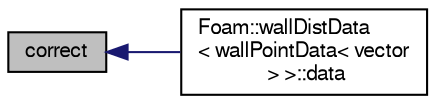 digraph "correct"
{
  bgcolor="transparent";
  edge [fontname="FreeSans",fontsize="10",labelfontname="FreeSans",labelfontsize="10"];
  node [fontname="FreeSans",fontsize="10",shape=record];
  rankdir="LR";
  Node11 [label="correct",height=0.2,width=0.4,color="black", fillcolor="grey75", style="filled", fontcolor="black"];
  Node11 -> Node12 [dir="back",color="midnightblue",fontsize="10",style="solid",fontname="FreeSans"];
  Node12 [label="Foam::wallDistData\l\< wallPointData\< vector\l \> \>::data",height=0.2,width=0.4,color="black",URL="$a22902.html#a5d90f36b6d95b686ec7bc84cd27e986d",tooltip="Access field. "];
}
